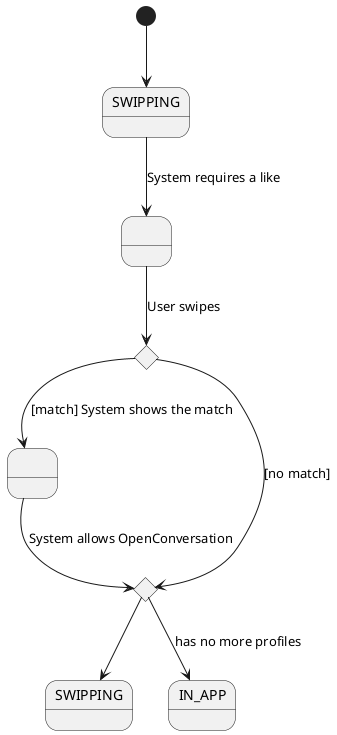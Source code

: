 @startuml

state SWIPPING
state STATE_1 as " "
state SHOW_MATCH_CREATED as " "
state hasMoreProfiles <<choice>>
state SWIPPING_OUT as "SWIPPING"
state IN_APP
state isMatch <<choice>>


[*] --> SWIPPING
SWIPPING --> STATE_1: System requires a like
STATE_1 --> isMatch : User swipes 
hasMoreProfiles --> SWIPPING_OUT
hasMoreProfiles --> IN_APP: has no more profiles
isMatch --> SHOW_MATCH_CREATED: [match] System shows the match
isMatch --> hasMoreProfiles: [no match]
SHOW_MATCH_CREATED -->  hasMoreProfiles: System allows OpenConversation


@enduml